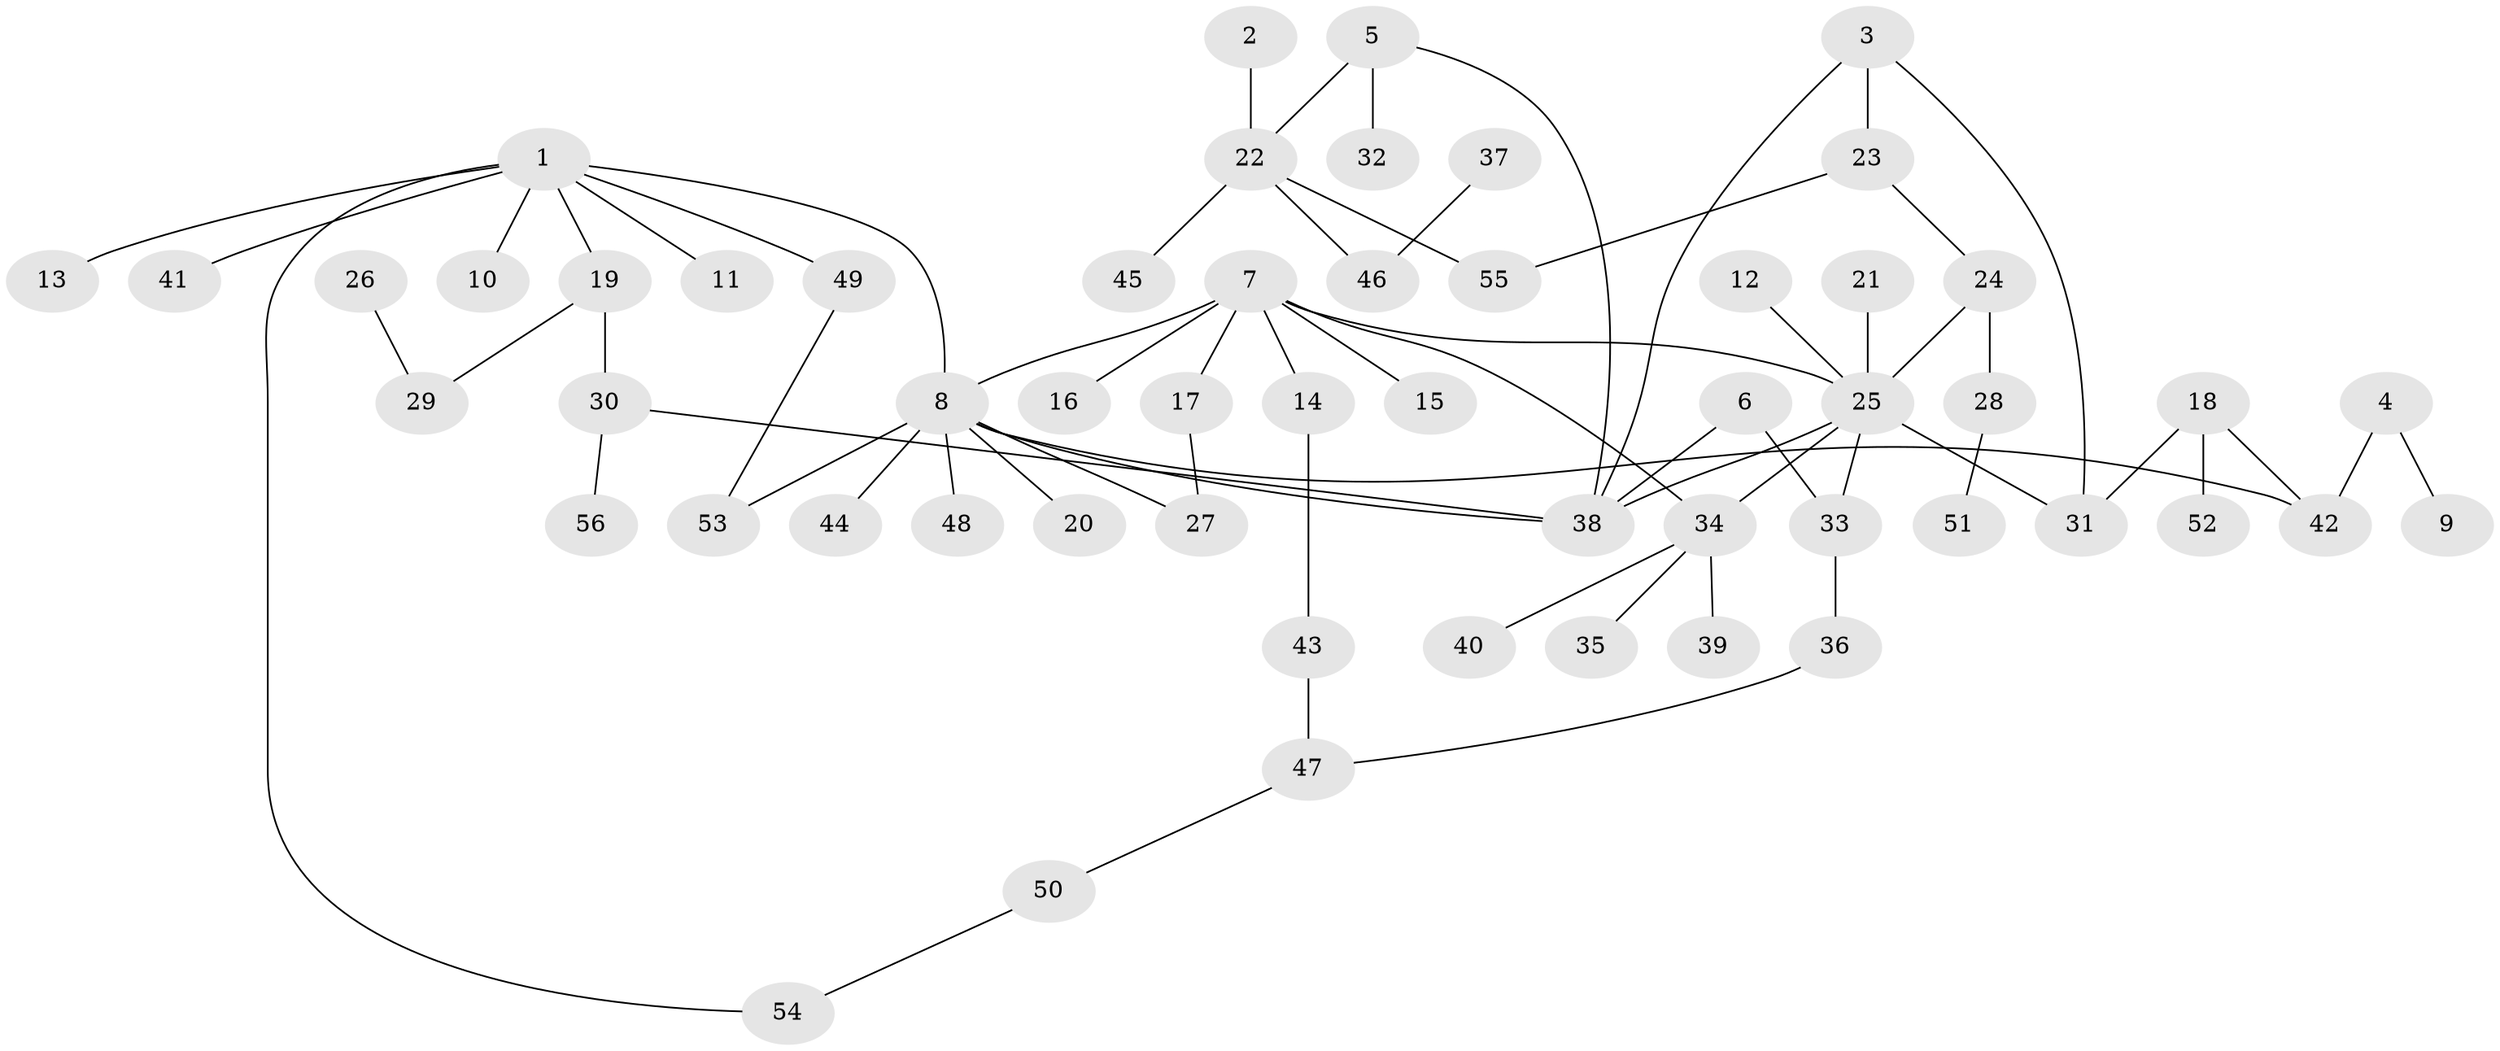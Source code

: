 // original degree distribution, {5: 0.06306306306306306, 8: 0.018018018018018018, 4: 0.04504504504504504, 3: 0.17117117117117117, 1: 0.32432432432432434, 2: 0.3783783783783784}
// Generated by graph-tools (version 1.1) at 2025/49/03/09/25 03:49:20]
// undirected, 56 vertices, 67 edges
graph export_dot {
graph [start="1"]
  node [color=gray90,style=filled];
  1;
  2;
  3;
  4;
  5;
  6;
  7;
  8;
  9;
  10;
  11;
  12;
  13;
  14;
  15;
  16;
  17;
  18;
  19;
  20;
  21;
  22;
  23;
  24;
  25;
  26;
  27;
  28;
  29;
  30;
  31;
  32;
  33;
  34;
  35;
  36;
  37;
  38;
  39;
  40;
  41;
  42;
  43;
  44;
  45;
  46;
  47;
  48;
  49;
  50;
  51;
  52;
  53;
  54;
  55;
  56;
  1 -- 8 [weight=1.0];
  1 -- 10 [weight=1.0];
  1 -- 11 [weight=1.0];
  1 -- 13 [weight=1.0];
  1 -- 19 [weight=1.0];
  1 -- 41 [weight=1.0];
  1 -- 49 [weight=1.0];
  1 -- 54 [weight=1.0];
  2 -- 22 [weight=1.0];
  3 -- 23 [weight=1.0];
  3 -- 31 [weight=1.0];
  3 -- 38 [weight=1.0];
  4 -- 9 [weight=1.0];
  4 -- 42 [weight=1.0];
  5 -- 22 [weight=1.0];
  5 -- 32 [weight=1.0];
  5 -- 38 [weight=1.0];
  6 -- 33 [weight=1.0];
  6 -- 38 [weight=1.0];
  7 -- 8 [weight=1.0];
  7 -- 14 [weight=1.0];
  7 -- 15 [weight=1.0];
  7 -- 16 [weight=1.0];
  7 -- 17 [weight=1.0];
  7 -- 25 [weight=1.0];
  7 -- 34 [weight=1.0];
  8 -- 20 [weight=1.0];
  8 -- 27 [weight=1.0];
  8 -- 38 [weight=1.0];
  8 -- 42 [weight=1.0];
  8 -- 44 [weight=1.0];
  8 -- 48 [weight=1.0];
  8 -- 53 [weight=1.0];
  12 -- 25 [weight=1.0];
  14 -- 43 [weight=1.0];
  17 -- 27 [weight=1.0];
  18 -- 31 [weight=1.0];
  18 -- 42 [weight=1.0];
  18 -- 52 [weight=1.0];
  19 -- 29 [weight=1.0];
  19 -- 30 [weight=1.0];
  21 -- 25 [weight=1.0];
  22 -- 45 [weight=1.0];
  22 -- 46 [weight=1.0];
  22 -- 55 [weight=1.0];
  23 -- 24 [weight=1.0];
  23 -- 55 [weight=1.0];
  24 -- 25 [weight=1.0];
  24 -- 28 [weight=1.0];
  25 -- 31 [weight=1.0];
  25 -- 33 [weight=1.0];
  25 -- 34 [weight=1.0];
  25 -- 38 [weight=1.0];
  26 -- 29 [weight=1.0];
  28 -- 51 [weight=1.0];
  30 -- 38 [weight=1.0];
  30 -- 56 [weight=1.0];
  33 -- 36 [weight=1.0];
  34 -- 35 [weight=1.0];
  34 -- 39 [weight=1.0];
  34 -- 40 [weight=1.0];
  36 -- 47 [weight=1.0];
  37 -- 46 [weight=1.0];
  43 -- 47 [weight=1.0];
  47 -- 50 [weight=1.0];
  49 -- 53 [weight=1.0];
  50 -- 54 [weight=1.0];
}
